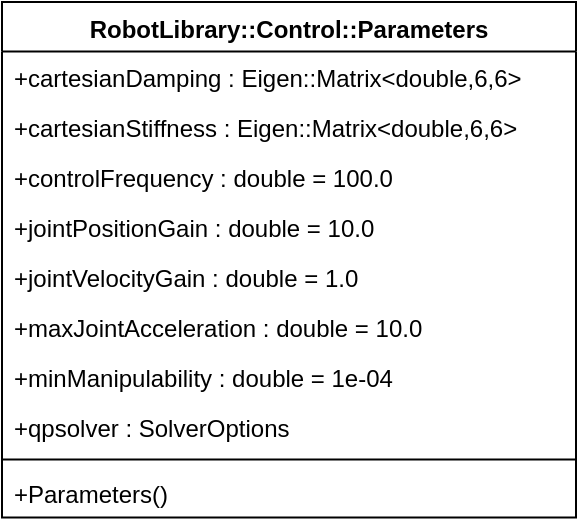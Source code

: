 <mxfile version="22.1.2" type="device" pages="3">
  <diagram id="FQdJzRD--6ONu7JnPp8p" name="Parameters">
    <mxGraphModel dx="884" dy="563" grid="1" gridSize="10" guides="1" tooltips="1" connect="1" arrows="1" fold="1" page="1" pageScale="1" pageWidth="827" pageHeight="1169" math="0" shadow="0">
      <root>
        <mxCell id="0" />
        <mxCell id="1" parent="0" />
        <mxCell id="tZS2fEgcHLsBQvdGU5sw-1" value="RobotLibrary::Control::Parameters" style="swimlane;fontStyle=1;align=center;verticalAlign=top;childLayout=stackLayout;horizontal=1;startSize=24.7;horizontalStack=0;resizeParent=1;resizeParentMax=0;resizeLast=0;collapsible=0;marginBottom=0;" parent="1" vertex="1">
          <mxGeometry x="50" y="60" width="287" height="257.7" as="geometry" />
        </mxCell>
        <mxCell id="tZS2fEgcHLsBQvdGU5sw-8" value="+cartesianDamping : Eigen::Matrix&lt;double,6,6&gt;" style="text;strokeColor=none;fillColor=none;align=left;verticalAlign=top;spacingLeft=4;spacingRight=4;overflow=hidden;rotatable=0;points=[[0,0.5],[1,0.5]];portConstraint=eastwest;" parent="tZS2fEgcHLsBQvdGU5sw-1" vertex="1">
          <mxGeometry y="24.7" width="287" height="25" as="geometry" />
        </mxCell>
        <mxCell id="tZS2fEgcHLsBQvdGU5sw-7" value="+cartesianStiffness : Eigen::Matrix&lt;double,6,6&gt;" style="text;strokeColor=none;fillColor=none;align=left;verticalAlign=top;spacingLeft=4;spacingRight=4;overflow=hidden;rotatable=0;points=[[0,0.5],[1,0.5]];portConstraint=eastwest;" parent="tZS2fEgcHLsBQvdGU5sw-1" vertex="1">
          <mxGeometry y="49.7" width="287" height="25" as="geometry" />
        </mxCell>
        <mxCell id="tZS2fEgcHLsBQvdGU5sw-2" value="+controlFrequency : double = 100.0" style="text;strokeColor=none;fillColor=none;align=left;verticalAlign=top;spacingLeft=4;spacingRight=4;overflow=hidden;rotatable=0;points=[[0,0.5],[1,0.5]];portConstraint=eastwest;" parent="tZS2fEgcHLsBQvdGU5sw-1" vertex="1">
          <mxGeometry y="74.7" width="287" height="25" as="geometry" />
        </mxCell>
        <mxCell id="tZS2fEgcHLsBQvdGU5sw-3" value="+jointPositionGain : double = 10.0" style="text;strokeColor=none;fillColor=none;align=left;verticalAlign=top;spacingLeft=4;spacingRight=4;overflow=hidden;rotatable=0;points=[[0,0.5],[1,0.5]];portConstraint=eastwest;" parent="tZS2fEgcHLsBQvdGU5sw-1" vertex="1">
          <mxGeometry y="99.7" width="287" height="25" as="geometry" />
        </mxCell>
        <mxCell id="tZS2fEgcHLsBQvdGU5sw-4" value="+jointVelocityGain : double = 1.0" style="text;strokeColor=none;fillColor=none;align=left;verticalAlign=top;spacingLeft=4;spacingRight=4;overflow=hidden;rotatable=0;points=[[0,0.5],[1,0.5]];portConstraint=eastwest;" parent="tZS2fEgcHLsBQvdGU5sw-1" vertex="1">
          <mxGeometry y="124.7" width="287" height="25" as="geometry" />
        </mxCell>
        <mxCell id="tZS2fEgcHLsBQvdGU5sw-6" value="+maxJointAcceleration : double = 10.0" style="text;strokeColor=none;fillColor=none;align=left;verticalAlign=top;spacingLeft=4;spacingRight=4;overflow=hidden;rotatable=0;points=[[0,0.5],[1,0.5]];portConstraint=eastwest;" parent="tZS2fEgcHLsBQvdGU5sw-1" vertex="1">
          <mxGeometry y="149.7" width="287" height="25" as="geometry" />
        </mxCell>
        <mxCell id="tZS2fEgcHLsBQvdGU5sw-5" value="+minManipulability : double = 1e-04" style="text;strokeColor=none;fillColor=none;align=left;verticalAlign=top;spacingLeft=4;spacingRight=4;overflow=hidden;rotatable=0;points=[[0,0.5],[1,0.5]];portConstraint=eastwest;" parent="tZS2fEgcHLsBQvdGU5sw-1" vertex="1">
          <mxGeometry y="174.7" width="287" height="25" as="geometry" />
        </mxCell>
        <mxCell id="tZS2fEgcHLsBQvdGU5sw-9" value="+qpsolver : SolverOptions" style="text;strokeColor=none;fillColor=none;align=left;verticalAlign=top;spacingLeft=4;spacingRight=4;overflow=hidden;rotatable=0;points=[[0,0.5],[1,0.5]];portConstraint=eastwest;" parent="tZS2fEgcHLsBQvdGU5sw-1" vertex="1">
          <mxGeometry y="199.7" width="287" height="25" as="geometry" />
        </mxCell>
        <mxCell id="tZS2fEgcHLsBQvdGU5sw-10" style="line;strokeWidth=1;fillColor=none;align=left;verticalAlign=middle;spacingTop=-1;spacingLeft=3;spacingRight=3;rotatable=0;labelPosition=right;points=[];portConstraint=eastwest;strokeColor=inherit;" parent="tZS2fEgcHLsBQvdGU5sw-1" vertex="1">
          <mxGeometry y="224.7" width="287" height="8" as="geometry" />
        </mxCell>
        <mxCell id="tZS2fEgcHLsBQvdGU5sw-11" value="+Parameters()" style="text;strokeColor=none;fillColor=none;align=left;verticalAlign=top;spacingLeft=4;spacingRight=4;overflow=hidden;rotatable=0;points=[[0,0.5],[1,0.5]];portConstraint=eastwest;" parent="tZS2fEgcHLsBQvdGU5sw-1" vertex="1">
          <mxGeometry y="232.7" width="287" height="25" as="geometry" />
        </mxCell>
      </root>
    </mxGraphModel>
  </diagram>
  <diagram name="SerialLinkBase" id="S2h_ZQmrx3T9z0P8xpj5">
    <mxGraphModel dx="884" dy="563" grid="1" gridSize="10" guides="1" tooltips="1" connect="1" arrows="1" fold="1" page="1" pageScale="1" pageWidth="827" pageHeight="1169" math="0" shadow="0">
      <root>
        <mxCell id="0" />
        <mxCell id="1" parent="0" />
        <mxCell id="cwrhPxI-1V7dXrqJGJlZ-188" value="RobotLibrary::Model::KinematicTree" style="swimlane;fontStyle=1;align=center;verticalAlign=top;childLayout=stackLayout;horizontal=1;startSize=26;horizontalStack=0;resizeParent=1;resizeParentMax=0;resizeLast=0;collapsible=1;marginBottom=0;whiteSpace=wrap;html=1;" parent="1" vertex="1" collapsed="1">
          <mxGeometry x="10" y="10" width="250" height="30" as="geometry">
            <mxRectangle x="280" y="900" width="280" height="86" as="alternateBounds" />
          </mxGeometry>
        </mxCell>
        <mxCell id="cwrhPxI-1V7dXrqJGJlZ-189" value="+ field: type" style="text;strokeColor=none;fillColor=none;align=left;verticalAlign=top;spacingLeft=4;spacingRight=4;overflow=hidden;rotatable=0;points=[[0,0.5],[1,0.5]];portConstraint=eastwest;whiteSpace=wrap;html=1;" parent="cwrhPxI-1V7dXrqJGJlZ-188" vertex="1">
          <mxGeometry y="26" width="280" height="26" as="geometry" />
        </mxCell>
        <mxCell id="cwrhPxI-1V7dXrqJGJlZ-190" value="" style="line;strokeWidth=1;fillColor=none;align=left;verticalAlign=middle;spacingTop=-1;spacingLeft=3;spacingRight=3;rotatable=0;labelPosition=right;points=[];portConstraint=eastwest;strokeColor=inherit;" parent="cwrhPxI-1V7dXrqJGJlZ-188" vertex="1">
          <mxGeometry y="52" width="280" height="8" as="geometry" />
        </mxCell>
        <mxCell id="cwrhPxI-1V7dXrqJGJlZ-191" value="+ method(type): type" style="text;strokeColor=none;fillColor=none;align=left;verticalAlign=top;spacingLeft=4;spacingRight=4;overflow=hidden;rotatable=0;points=[[0,0.5],[1,0.5]];portConstraint=eastwest;whiteSpace=wrap;html=1;" parent="cwrhPxI-1V7dXrqJGJlZ-188" vertex="1">
          <mxGeometry y="60" width="280" height="26" as="geometry" />
        </mxCell>
        <mxCell id="lIEJoRiZzl8ux1o-gNhp-1" value="QPSolver&amp;lt;double&amp;gt;" style="swimlane;fontStyle=1;align=center;verticalAlign=top;childLayout=stackLayout;horizontal=1;startSize=26;horizontalStack=0;resizeParent=1;resizeParentMax=0;resizeLast=0;collapsible=1;marginBottom=0;whiteSpace=wrap;html=1;" parent="1" vertex="1" collapsed="1">
          <mxGeometry x="341" y="10" width="150" height="30" as="geometry">
            <mxRectangle x="280" y="900" width="280" height="86" as="alternateBounds" />
          </mxGeometry>
        </mxCell>
        <mxCell id="lIEJoRiZzl8ux1o-gNhp-2" value="+ field: type" style="text;strokeColor=none;fillColor=none;align=left;verticalAlign=top;spacingLeft=4;spacingRight=4;overflow=hidden;rotatable=0;points=[[0,0.5],[1,0.5]];portConstraint=eastwest;whiteSpace=wrap;html=1;" parent="lIEJoRiZzl8ux1o-gNhp-1" vertex="1">
          <mxGeometry y="26" width="280" height="26" as="geometry" />
        </mxCell>
        <mxCell id="lIEJoRiZzl8ux1o-gNhp-3" value="" style="line;strokeWidth=1;fillColor=none;align=left;verticalAlign=middle;spacingTop=-1;spacingLeft=3;spacingRight=3;rotatable=0;labelPosition=right;points=[];portConstraint=eastwest;strokeColor=inherit;" parent="lIEJoRiZzl8ux1o-gNhp-1" vertex="1">
          <mxGeometry y="52" width="280" height="8" as="geometry" />
        </mxCell>
        <mxCell id="lIEJoRiZzl8ux1o-gNhp-4" value="+ method(type): type" style="text;strokeColor=none;fillColor=none;align=left;verticalAlign=top;spacingLeft=4;spacingRight=4;overflow=hidden;rotatable=0;points=[[0,0.5],[1,0.5]];portConstraint=eastwest;whiteSpace=wrap;html=1;" parent="lIEJoRiZzl8ux1o-gNhp-1" vertex="1">
          <mxGeometry y="60" width="280" height="26" as="geometry" />
        </mxCell>
        <mxCell id="lIEJoRiZzl8ux1o-gNhp-6" style="edgeStyle=orthogonalEdgeStyle;rounded=0;orthogonalLoop=1;jettySize=auto;html=1;" parent="1" source="cwrhPxI-1V7dXrqJGJlZ-188" edge="1">
          <mxGeometry relative="1" as="geometry">
            <mxPoint x="135" y="80" as="targetPoint" />
          </mxGeometry>
        </mxCell>
        <mxCell id="lIEJoRiZzl8ux1o-gNhp-7" style="edgeStyle=orthogonalEdgeStyle;rounded=0;orthogonalLoop=1;jettySize=auto;html=1;entryX=0.428;entryY=0.001;entryDx=0;entryDy=0;entryPerimeter=0;" parent="1" source="lIEJoRiZzl8ux1o-gNhp-1" target="gg2wjtjJpoO7n8ZGzs-S-1" edge="1">
          <mxGeometry relative="1" as="geometry">
            <mxPoint x="364.6" y="81.79" as="targetPoint" />
          </mxGeometry>
        </mxCell>
        <mxCell id="gg2wjtjJpoO7n8ZGzs-S-1" value="RobotLibrary::Control::SerialLinkBase" style="swimlane;fontStyle=1;align=center;verticalAlign=top;childLayout=stackLayout;horizontal=1;startSize=22.771;horizontalStack=0;resizeParent=1;resizeParentMax=0;resizeLast=0;collapsible=0;marginBottom=0;" parent="1" vertex="1">
          <mxGeometry x="10" y="78" width="950" height="812.771" as="geometry" />
        </mxCell>
        <mxCell id="gg2wjtjJpoO7n8ZGzs-S-10" value="-_cartesianDamping : Eigen::Matrix&lt;double,6,6&gt;" style="text;strokeColor=none;fillColor=none;align=left;verticalAlign=top;spacingLeft=4;spacingRight=4;overflow=hidden;rotatable=0;points=[[0,0.5],[1,0.5]];portConstraint=eastwest;" parent="gg2wjtjJpoO7n8ZGzs-S-1" vertex="1">
          <mxGeometry y="22.771" width="950" height="23" as="geometry" />
        </mxCell>
        <mxCell id="gg2wjtjJpoO7n8ZGzs-S-9" value="-_cartesianStiffness : Eigen::Matrix&lt;double,6,6&gt;" style="text;strokeColor=none;fillColor=none;align=left;verticalAlign=top;spacingLeft=4;spacingRight=4;overflow=hidden;rotatable=0;points=[[0,0.5],[1,0.5]];portConstraint=eastwest;" parent="gg2wjtjJpoO7n8ZGzs-S-1" vertex="1">
          <mxGeometry y="45.771" width="950" height="23" as="geometry" />
        </mxCell>
        <mxCell id="gg2wjtjJpoO7n8ZGzs-S-8" value="-_controlFrequency : double" style="text;strokeColor=none;fillColor=none;align=left;verticalAlign=top;spacingLeft=4;spacingRight=4;overflow=hidden;rotatable=0;points=[[0,0.5],[1,0.5]];portConstraint=eastwest;" parent="gg2wjtjJpoO7n8ZGzs-S-1" vertex="1">
          <mxGeometry y="68.771" width="950" height="23" as="geometry" />
        </mxCell>
        <mxCell id="gg2wjtjJpoO7n8ZGzs-S-13" value="-_constraintMatrix : Eigen::MatrixXd" style="text;strokeColor=none;fillColor=none;align=left;verticalAlign=top;spacingLeft=4;spacingRight=4;overflow=hidden;rotatable=0;points=[[0,0.5],[1,0.5]];portConstraint=eastwest;" parent="gg2wjtjJpoO7n8ZGzs-S-1" vertex="1">
          <mxGeometry y="91.771" width="950" height="23" as="geometry" />
        </mxCell>
        <mxCell id="gg2wjtjJpoO7n8ZGzs-S-14" value="-_constraintVector : Eigen::VectorXd" style="text;strokeColor=none;fillColor=none;align=left;verticalAlign=top;spacingLeft=4;spacingRight=4;overflow=hidden;rotatable=0;points=[[0,0.5],[1,0.5]];portConstraint=eastwest;" parent="gg2wjtjJpoO7n8ZGzs-S-1" vertex="1">
          <mxGeometry y="114.771" width="950" height="23" as="geometry" />
        </mxCell>
        <mxCell id="gg2wjtjJpoO7n8ZGzs-S-18" value="-_endpointFrame : RobotLibrary::Model::ReferenceFrame*" style="text;strokeColor=none;fillColor=none;align=left;verticalAlign=top;spacingLeft=4;spacingRight=4;overflow=hidden;rotatable=0;points=[[0,0.5],[1,0.5]];portConstraint=eastwest;" parent="gg2wjtjJpoO7n8ZGzs-S-1" vertex="1">
          <mxGeometry y="137.771" width="950" height="23" as="geometry" />
        </mxCell>
        <mxCell id="gg2wjtjJpoO7n8ZGzs-S-17" value="-_endpointPose : RobotLibrary::Model::Pose" style="text;strokeColor=none;fillColor=none;align=left;verticalAlign=top;spacingLeft=4;spacingRight=4;overflow=hidden;rotatable=0;points=[[0,0.5],[1,0.5]];portConstraint=eastwest;" parent="gg2wjtjJpoO7n8ZGzs-S-1" vertex="1">
          <mxGeometry y="160.771" width="950" height="23" as="geometry" />
        </mxCell>
        <mxCell id="gg2wjtjJpoO7n8ZGzs-S-12" value="-_forceEllipsoid : Eigen::Matrix&lt;double,6,6&gt;" style="text;strokeColor=none;fillColor=none;align=left;verticalAlign=top;spacingLeft=4;spacingRight=4;overflow=hidden;rotatable=0;points=[[0,0.5],[1,0.5]];portConstraint=eastwest;" parent="gg2wjtjJpoO7n8ZGzs-S-1" vertex="1">
          <mxGeometry y="183.771" width="950" height="23" as="geometry" />
        </mxCell>
        <mxCell id="gg2wjtjJpoO7n8ZGzs-S-11" value="-_jacobianMatrix : Eigen::Matrix&lt;double,6,Eigen::Dynamic&gt;" style="text;strokeColor=none;fillColor=none;align=left;verticalAlign=top;spacingLeft=4;spacingRight=4;overflow=hidden;rotatable=0;points=[[0,0.5],[1,0.5]];portConstraint=eastwest;" parent="gg2wjtjJpoO7n8ZGzs-S-1" vertex="1">
          <mxGeometry y="206.771" width="950" height="23" as="geometry" />
        </mxCell>
        <mxCell id="gg2wjtjJpoO7n8ZGzs-S-3" value="-_jointPositionGain : double" style="text;strokeColor=none;fillColor=none;align=left;verticalAlign=top;spacingLeft=4;spacingRight=4;overflow=hidden;rotatable=0;points=[[0,0.5],[1,0.5]];portConstraint=eastwest;" parent="gg2wjtjJpoO7n8ZGzs-S-1" vertex="1">
          <mxGeometry y="229.771" width="950" height="23" as="geometry" />
        </mxCell>
        <mxCell id="gg2wjtjJpoO7n8ZGzs-S-4" value="-_jointVelocityGain : double" style="text;strokeColor=none;fillColor=none;align=left;verticalAlign=top;spacingLeft=4;spacingRight=4;overflow=hidden;rotatable=0;points=[[0,0.5],[1,0.5]];portConstraint=eastwest;" parent="gg2wjtjJpoO7n8ZGzs-S-1" vertex="1">
          <mxGeometry y="252.771" width="950" height="23" as="geometry" />
        </mxCell>
        <mxCell id="gg2wjtjJpoO7n8ZGzs-S-5" value="-_manipulability : double" style="text;strokeColor=none;fillColor=none;align=left;verticalAlign=top;spacingLeft=4;spacingRight=4;overflow=hidden;rotatable=0;points=[[0,0.5],[1,0.5]];portConstraint=eastwest;" parent="gg2wjtjJpoO7n8ZGzs-S-1" vertex="1">
          <mxGeometry y="275.771" width="950" height="23" as="geometry" />
        </mxCell>
        <mxCell id="gg2wjtjJpoO7n8ZGzs-S-7" value="-_maxJointAcceleration : double" style="text;strokeColor=none;fillColor=none;align=left;verticalAlign=top;spacingLeft=4;spacingRight=4;overflow=hidden;rotatable=0;points=[[0,0.5],[1,0.5]];portConstraint=eastwest;" parent="gg2wjtjJpoO7n8ZGzs-S-1" vertex="1">
          <mxGeometry y="298.771" width="950" height="23" as="geometry" />
        </mxCell>
        <mxCell id="gg2wjtjJpoO7n8ZGzs-S-6" value="-_minManipulability : double" style="text;strokeColor=none;fillColor=none;align=left;verticalAlign=top;spacingLeft=4;spacingRight=4;overflow=hidden;rotatable=0;points=[[0,0.5],[1,0.5]];portConstraint=eastwest;" parent="gg2wjtjJpoO7n8ZGzs-S-1" vertex="1">
          <mxGeometry y="321.771" width="950" height="23" as="geometry" />
        </mxCell>
        <mxCell id="gg2wjtjJpoO7n8ZGzs-S-16" value="-_model : std::shared_ptr&lt;RobotLibrary::Model::KinematicTree&gt;" style="text;strokeColor=none;fillColor=none;align=left;verticalAlign=top;spacingLeft=4;spacingRight=4;overflow=hidden;rotatable=0;points=[[0,0.5],[1,0.5]];portConstraint=eastwest;" parent="gg2wjtjJpoO7n8ZGzs-S-1" vertex="1">
          <mxGeometry y="344.771" width="950" height="23" as="geometry" />
        </mxCell>
        <mxCell id="gg2wjtjJpoO7n8ZGzs-S-15" value="-_redundantTask : Eigen::VectorXd" style="text;strokeColor=none;fillColor=none;align=left;verticalAlign=top;spacingLeft=4;spacingRight=4;overflow=hidden;rotatable=0;points=[[0,0.5],[1,0.5]];portConstraint=eastwest;" parent="gg2wjtjJpoO7n8ZGzs-S-1" vertex="1">
          <mxGeometry y="367.771" width="950" height="23" as="geometry" />
        </mxCell>
        <mxCell id="gg2wjtjJpoO7n8ZGzs-S-2" value="-_redundantTaskSet : bool" style="text;strokeColor=none;fillColor=none;align=left;verticalAlign=top;spacingLeft=4;spacingRight=4;overflow=hidden;rotatable=0;points=[[0,0.5],[1,0.5]];portConstraint=eastwest;" parent="gg2wjtjJpoO7n8ZGzs-S-1" vertex="1">
          <mxGeometry y="390.771" width="950" height="23" as="geometry" />
        </mxCell>
        <mxCell id="gg2wjtjJpoO7n8ZGzs-S-19" style="line;strokeWidth=1;fillColor=none;align=left;verticalAlign=middle;spacingTop=-1;spacingLeft=3;spacingRight=3;rotatable=0;labelPosition=right;points=[];portConstraint=eastwest;strokeColor=inherit;" parent="gg2wjtjJpoO7n8ZGzs-S-1" vertex="1">
          <mxGeometry y="413.771" width="950" height="8" as="geometry" />
        </mxCell>
        <mxCell id="gg2wjtjJpoO7n8ZGzs-S-20" value="+SerialLinkBase(model: std::shared_ptr&lt;RobotLibrary::Model::KinematicTree&gt;, endpointName: std::string, parameters: RobotLibrary::Control::Parameters)" style="text;strokeColor=none;fillColor=none;align=left;verticalAlign=top;spacingLeft=4;spacingRight=4;overflow=hidden;rotatable=0;points=[[0,0.5],[1,0.5]];portConstraint=eastwest;" parent="gg2wjtjJpoO7n8ZGzs-S-1" vertex="1">
          <mxGeometry y="421.771" width="950" height="23" as="geometry" />
        </mxCell>
        <mxCell id="gg2wjtjJpoO7n8ZGzs-S-36" value="+compute_control_limits(jointNumber: unsigned int) : RobotLibrary::Model::Limits" style="text;strokeColor=none;fillColor=none;align=left;verticalAlign=top;spacingLeft=4;spacingRight=4;overflow=hidden;rotatable=0;points=[[0,0.5],[1,0.5]];portConstraint=eastwest;" parent="gg2wjtjJpoO7n8ZGzs-S-1" vertex="1">
          <mxGeometry y="444.771" width="950" height="23" as="geometry" />
        </mxCell>
        <mxCell id="gg2wjtjJpoO7n8ZGzs-S-27" value="+endpoint_pose() : RobotLibrary::Model::Pose" style="text;strokeColor=none;fillColor=none;align=left;verticalAlign=top;spacingLeft=4;spacingRight=4;overflow=hidden;rotatable=0;points=[[0,0.5],[1,0.5]];portConstraint=eastwest;" parent="gg2wjtjJpoO7n8ZGzs-S-1" vertex="1">
          <mxGeometry y="467.771" width="950" height="23" as="geometry" />
        </mxCell>
        <mxCell id="gg2wjtjJpoO7n8ZGzs-S-28" value="+endpoint_velocity() : Eigen::Vector&lt;double,6&gt;" style="text;strokeColor=none;fillColor=none;align=left;verticalAlign=top;spacingLeft=4;spacingRight=4;overflow=hidden;rotatable=0;points=[[0,0.5],[1,0.5]];portConstraint=eastwest;" parent="gg2wjtjJpoO7n8ZGzs-S-1" vertex="1">
          <mxGeometry y="490.771" width="950" height="23" as="geometry" />
        </mxCell>
        <mxCell id="gg2wjtjJpoO7n8ZGzs-S-35" value="+frequency() : double" style="text;strokeColor=none;fillColor=none;align=left;verticalAlign=top;spacingLeft=4;spacingRight=4;overflow=hidden;rotatable=0;points=[[0,0.5],[1,0.5]];portConstraint=eastwest;" parent="gg2wjtjJpoO7n8ZGzs-S-1" vertex="1">
          <mxGeometry y="513.771" width="950" height="23" as="geometry" />
        </mxCell>
        <mxCell id="gg2wjtjJpoO7n8ZGzs-S-33" value="+is_singular() : bool" style="text;strokeColor=none;fillColor=none;align=left;verticalAlign=top;spacingLeft=4;spacingRight=4;overflow=hidden;rotatable=0;points=[[0,0.5],[1,0.5]];portConstraint=eastwest;" parent="gg2wjtjJpoO7n8ZGzs-S-1" vertex="1">
          <mxGeometry y="536.771" width="950" height="23" as="geometry" />
        </mxCell>
        <mxCell id="gg2wjtjJpoO7n8ZGzs-S-29" value="+jacobian() : Eigen::Matrix&lt;double,6,Eigen::Dynamic&gt;" style="text;strokeColor=none;fillColor=none;align=left;verticalAlign=top;spacingLeft=4;spacingRight=4;overflow=hidden;rotatable=0;points=[[0,0.5],[1,0.5]];portConstraint=eastwest;" parent="gg2wjtjJpoO7n8ZGzs-S-1" vertex="1">
          <mxGeometry y="559.771" width="950" height="23" as="geometry" />
        </mxCell>
        <mxCell id="gg2wjtjJpoO7n8ZGzs-S-25" value="+manipulability() : double" style="text;strokeColor=none;fillColor=none;align=left;verticalAlign=top;spacingLeft=4;spacingRight=4;overflow=hidden;rotatable=0;points=[[0,0.5],[1,0.5]];portConstraint=eastwest;" parent="gg2wjtjJpoO7n8ZGzs-S-1" vertex="1">
          <mxGeometry y="582.771" width="950" height="23" as="geometry" />
        </mxCell>
        <mxCell id="gg2wjtjJpoO7n8ZGzs-S-26" value="+manipulability_gradient() : Eigen::VectorXd" style="text;strokeColor=none;fillColor=none;align=left;verticalAlign=top;spacingLeft=4;spacingRight=4;overflow=hidden;rotatable=0;points=[[0,0.5],[1,0.5]];portConstraint=eastwest;" parent="gg2wjtjJpoO7n8ZGzs-S-1" vertex="1">
          <mxGeometry y="605.771" width="950" height="23" as="geometry" />
        </mxCell>
        <mxCell id="gg2wjtjJpoO7n8ZGzs-S-34" value="+model() : std::shared_ptr&lt;RobotLibrary::Model::KinematicTree&gt;" style="text;strokeColor=none;fillColor=none;align=left;verticalAlign=top;spacingLeft=4;spacingRight=4;overflow=hidden;rotatable=0;points=[[0,0.5],[1,0.5]];portConstraint=eastwest;" parent="gg2wjtjJpoO7n8ZGzs-S-1" vertex="1">
          <mxGeometry y="628.771" width="950" height="23" as="geometry" />
        </mxCell>
        <mxCell id="gg2wjtjJpoO7n8ZGzs-S-31" value="+set_control_parameters(parameters: RobotLibrary::Control::Parameters)" style="text;strokeColor=none;fillColor=none;align=left;verticalAlign=top;spacingLeft=4;spacingRight=4;overflow=hidden;rotatable=0;points=[[0,0.5],[1,0.5]];portConstraint=eastwest;" parent="gg2wjtjJpoO7n8ZGzs-S-1" vertex="1">
          <mxGeometry y="651.771" width="950" height="23" as="geometry" />
        </mxCell>
        <mxCell id="gg2wjtjJpoO7n8ZGzs-S-32" value="+set_redundant_task(task: Eigen::VectorXd) : bool" style="text;strokeColor=none;fillColor=none;align=left;verticalAlign=top;spacingLeft=4;spacingRight=4;overflow=hidden;rotatable=0;points=[[0,0.5],[1,0.5]];portConstraint=eastwest;" parent="gg2wjtjJpoO7n8ZGzs-S-1" vertex="1">
          <mxGeometry y="674.771" width="950" height="23" as="geometry" />
        </mxCell>
        <mxCell id="gg2wjtjJpoO7n8ZGzs-S-21" value="+resolve_endpoint_motion(endpointMotion: Eigen::Vector&lt;double,6&gt;) : Eigen::VectorXd" style="text;strokeColor=none;fillColor=none;align=left;verticalAlign=top;spacingLeft=4;spacingRight=4;overflow=hidden;rotatable=0;points=[[0,0.5],[1,0.5]];portConstraint=eastwest;" parent="gg2wjtjJpoO7n8ZGzs-S-1" vertex="1">
          <mxGeometry y="697.771" width="950" height="23" as="geometry" />
        </mxCell>
        <mxCell id="gg2wjtjJpoO7n8ZGzs-S-22" value="+resolve_endpoint_twist(twist: Eigen::Vector&lt;double,6&gt;) : Eigen::VectorXd" style="text;strokeColor=none;fillColor=none;align=left;verticalAlign=top;spacingLeft=4;spacingRight=4;overflow=hidden;rotatable=0;points=[[0,0.5],[1,0.5]];portConstraint=eastwest;" parent="gg2wjtjJpoO7n8ZGzs-S-1" vertex="1">
          <mxGeometry y="720.771" width="950" height="23" as="geometry" />
        </mxCell>
        <mxCell id="gg2wjtjJpoO7n8ZGzs-S-23" value="+track_endpoint_trajectory(desiredPose: RobotLibrary::Model::Pose, desiredVelocity: Eigen::Vector&lt;double,6&gt;, desiredAcceleration: Eigen::Vector&lt;double,6&gt;) : Eigen::VectorXd" style="text;strokeColor=none;fillColor=none;align=left;verticalAlign=top;spacingLeft=4;spacingRight=4;overflow=hidden;rotatable=0;points=[[0,0.5],[1,0.5]];portConstraint=eastwest;" parent="gg2wjtjJpoO7n8ZGzs-S-1" vertex="1">
          <mxGeometry y="743.771" width="950" height="23" as="geometry" />
        </mxCell>
        <mxCell id="gg2wjtjJpoO7n8ZGzs-S-24" value="+track_joint_trajectory(desiredPosition: Eigen::VectorXd, desiredVelocity: Eigen::VectorXd, desiredAcceleration: Eigen::VectorXd) : Eigen::VectorXd" style="text;strokeColor=none;fillColor=none;align=left;verticalAlign=top;spacingLeft=4;spacingRight=4;overflow=hidden;rotatable=0;points=[[0,0.5],[1,0.5]];portConstraint=eastwest;" parent="gg2wjtjJpoO7n8ZGzs-S-1" vertex="1">
          <mxGeometry y="766.771" width="950" height="23" as="geometry" />
        </mxCell>
        <mxCell id="gg2wjtjJpoO7n8ZGzs-S-30" value="+update()" style="text;strokeColor=none;fillColor=none;align=left;verticalAlign=top;spacingLeft=4;spacingRight=4;overflow=hidden;rotatable=0;points=[[0,0.5],[1,0.5]];portConstraint=eastwest;" parent="gg2wjtjJpoO7n8ZGzs-S-1" vertex="1">
          <mxGeometry y="789.771" width="950" height="23" as="geometry" />
        </mxCell>
        <mxCell id="CALevjkcCa4w-j6Ib7r5-1" value="RobotLibrary::Control::Parameters" style="swimlane;fontStyle=1;align=center;verticalAlign=top;childLayout=stackLayout;horizontal=1;startSize=26;horizontalStack=0;resizeParent=1;resizeParentMax=0;resizeLast=0;collapsible=1;marginBottom=0;whiteSpace=wrap;html=1;" parent="1" vertex="1" collapsed="1">
          <mxGeometry x="550" y="10" width="220" height="30" as="geometry">
            <mxRectangle x="280" y="900" width="280" height="86" as="alternateBounds" />
          </mxGeometry>
        </mxCell>
        <mxCell id="CALevjkcCa4w-j6Ib7r5-2" value="+ field: type" style="text;strokeColor=none;fillColor=none;align=left;verticalAlign=top;spacingLeft=4;spacingRight=4;overflow=hidden;rotatable=0;points=[[0,0.5],[1,0.5]];portConstraint=eastwest;whiteSpace=wrap;html=1;" parent="CALevjkcCa4w-j6Ib7r5-1" vertex="1">
          <mxGeometry y="26" width="280" height="26" as="geometry" />
        </mxCell>
        <mxCell id="CALevjkcCa4w-j6Ib7r5-3" value="" style="line;strokeWidth=1;fillColor=none;align=left;verticalAlign=middle;spacingTop=-1;spacingLeft=3;spacingRight=3;rotatable=0;labelPosition=right;points=[];portConstraint=eastwest;strokeColor=inherit;" parent="CALevjkcCa4w-j6Ib7r5-1" vertex="1">
          <mxGeometry y="52" width="280" height="8" as="geometry" />
        </mxCell>
        <mxCell id="CALevjkcCa4w-j6Ib7r5-4" value="+ method(type): type" style="text;strokeColor=none;fillColor=none;align=left;verticalAlign=top;spacingLeft=4;spacingRight=4;overflow=hidden;rotatable=0;points=[[0,0.5],[1,0.5]];portConstraint=eastwest;whiteSpace=wrap;html=1;" parent="CALevjkcCa4w-j6Ib7r5-1" vertex="1">
          <mxGeometry y="60" width="280" height="26" as="geometry" />
        </mxCell>
        <mxCell id="CALevjkcCa4w-j6Ib7r5-5" style="edgeStyle=orthogonalEdgeStyle;rounded=0;orthogonalLoop=1;jettySize=auto;html=1;exitX=0.5;exitY=1;exitDx=0;exitDy=0;entryX=0.684;entryY=0.002;entryDx=0;entryDy=0;entryPerimeter=0;" parent="1" source="CALevjkcCa4w-j6Ib7r5-1" target="gg2wjtjJpoO7n8ZGzs-S-1" edge="1">
          <mxGeometry relative="1" as="geometry" />
        </mxCell>
      </root>
    </mxGraphModel>
  </diagram>
  <diagram id="0Fa5bVee6Qqv2Jy7pKLX" name="SerialKinematicControl">
    <mxGraphModel dx="884" dy="563" grid="1" gridSize="10" guides="1" tooltips="1" connect="1" arrows="1" fold="1" page="1" pageScale="1" pageWidth="827" pageHeight="1169" math="0" shadow="0">
      <root>
        <mxCell id="0" />
        <mxCell id="1" parent="0" />
        <mxCell id="jVb0AHQaYBlftIB5OLtj-1" value="RobotLibrary::Control::SerialKinematicControl" style="swimlane;fontStyle=1;align=center;verticalAlign=top;childLayout=stackLayout;horizontal=1;startSize=24.133;horizontalStack=0;resizeParent=1;resizeParentMax=0;resizeLast=0;collapsible=0;marginBottom=0;" parent="1" vertex="1">
          <mxGeometry x="10" y="80" width="960" height="176.133" as="geometry" />
        </mxCell>
        <mxCell id="jVb0AHQaYBlftIB5OLtj-2" style="line;strokeWidth=1;fillColor=none;align=left;verticalAlign=middle;spacingTop=-1;spacingLeft=3;spacingRight=3;rotatable=0;labelPosition=right;points=[];portConstraint=eastwest;strokeColor=inherit;" parent="jVb0AHQaYBlftIB5OLtj-1" vertex="1">
          <mxGeometry y="24.133" width="960" height="8" as="geometry" />
        </mxCell>
        <mxCell id="jVb0AHQaYBlftIB5OLtj-3" value="+SerialKinematicControl(model : std::shared_ptr&lt;RobotLibrary::Model::KinematicTree&gt;, endpointName : std::string, parameters : RobotLibrary::Control::Parameters)" style="text;strokeColor=none;fillColor=none;align=left;verticalAlign=top;spacingLeft=4;spacingRight=4;overflow=hidden;rotatable=0;points=[[0,0.5],[1,0.5]];portConstraint=eastwest;" parent="jVb0AHQaYBlftIB5OLtj-1" vertex="1">
          <mxGeometry y="32.133" width="960" height="24" as="geometry" />
        </mxCell>
        <mxCell id="jVb0AHQaYBlftIB5OLtj-8" value="+compute_control_limits(jointNumber : unsigned int) : RobotLibrary::Model::Limits" style="text;strokeColor=none;fillColor=none;align=left;verticalAlign=top;spacingLeft=4;spacingRight=4;overflow=hidden;rotatable=0;points=[[0,0.5],[1,0.5]];portConstraint=eastwest;" parent="jVb0AHQaYBlftIB5OLtj-1" vertex="1">
          <mxGeometry y="56.133" width="960" height="24" as="geometry" />
        </mxCell>
        <mxCell id="jVb0AHQaYBlftIB5OLtj-4" value="+resolve_endpoint_motion(endpointMotion : Eigen::Vector&lt;double,6&gt;) : Eigen::VectorXd" style="text;strokeColor=none;fillColor=none;align=left;verticalAlign=top;spacingLeft=4;spacingRight=4;overflow=hidden;rotatable=0;points=[[0,0.5],[1,0.5]];portConstraint=eastwest;" parent="jVb0AHQaYBlftIB5OLtj-1" vertex="1">
          <mxGeometry y="80.133" width="960" height="24" as="geometry" />
        </mxCell>
        <mxCell id="jVb0AHQaYBlftIB5OLtj-5" value="+resolve_endpoint_twist(twist : Eigen::Vector&lt;double,6&gt;) : Eigen::VectorXd" style="text;strokeColor=none;fillColor=none;align=left;verticalAlign=top;spacingLeft=4;spacingRight=4;overflow=hidden;rotatable=0;points=[[0,0.5],[1,0.5]];portConstraint=eastwest;" parent="jVb0AHQaYBlftIB5OLtj-1" vertex="1">
          <mxGeometry y="104.133" width="960" height="24" as="geometry" />
        </mxCell>
        <mxCell id="jVb0AHQaYBlftIB5OLtj-6" value="+track_endpoint_trajectory(desiredPose : RobotLibrary::Model::Pose, desiredVelocity : Eigen::Vector&lt;double,6&gt;, desiredAcceleration : Eigen::Vector&lt;double,6&gt;) : Eigen::VectorXd" style="text;strokeColor=none;fillColor=none;align=left;verticalAlign=top;spacingLeft=4;spacingRight=4;overflow=hidden;rotatable=0;points=[[0,0.5],[1,0.5]];portConstraint=eastwest;" parent="jVb0AHQaYBlftIB5OLtj-1" vertex="1">
          <mxGeometry y="128.133" width="960" height="24" as="geometry" />
        </mxCell>
        <mxCell id="jVb0AHQaYBlftIB5OLtj-7" value="+track_joint_trajectory(desiredPosition : Eigen::VectorXd, desiredVelocity : Eigen::VectorXd, desiredAcceleration : Eigen::VectorXd) : Eigen::VectorXd" style="text;strokeColor=none;fillColor=none;align=left;verticalAlign=top;spacingLeft=4;spacingRight=4;overflow=hidden;rotatable=0;points=[[0,0.5],[1,0.5]];portConstraint=eastwest;" parent="jVb0AHQaYBlftIB5OLtj-1" vertex="1">
          <mxGeometry y="152.133" width="960" height="24" as="geometry" />
        </mxCell>
        <mxCell id="kGvty6wo6JXY9eoMBjI1-3" style="edgeStyle=orthogonalEdgeStyle;rounded=0;orthogonalLoop=1;jettySize=auto;html=1;entryX=0.5;entryY=0;entryDx=0;entryDy=0;" edge="1" parent="1" source="nO1OwcRXVVudNZyNP-Y--37" target="jVb0AHQaYBlftIB5OLtj-1">
          <mxGeometry relative="1" as="geometry" />
        </mxCell>
        <mxCell id="nO1OwcRXVVudNZyNP-Y--37" value="&lt;b&gt;RobotLibrary::Control::SerialLinkBase&lt;/b&gt;" style="swimlane;fontStyle=0;childLayout=stackLayout;horizontal=1;startSize=26;fillColor=none;horizontalStack=0;resizeParent=1;resizeParentMax=0;resizeLast=0;collapsible=1;marginBottom=0;whiteSpace=wrap;html=1;" parent="1" vertex="1" collapsed="1">
          <mxGeometry x="364.5" y="10" width="251" height="30" as="geometry">
            <mxRectangle x="360" y="270" width="140" height="104" as="alternateBounds" />
          </mxGeometry>
        </mxCell>
        <mxCell id="nO1OwcRXVVudNZyNP-Y--38" value="+ field: type" style="text;strokeColor=none;fillColor=none;align=left;verticalAlign=top;spacingLeft=4;spacingRight=4;overflow=hidden;rotatable=0;points=[[0,0.5],[1,0.5]];portConstraint=eastwest;whiteSpace=wrap;html=1;" parent="nO1OwcRXVVudNZyNP-Y--37" vertex="1">
          <mxGeometry y="26" width="140" height="26" as="geometry" />
        </mxCell>
        <mxCell id="nO1OwcRXVVudNZyNP-Y--39" value="+ field: type" style="text;strokeColor=none;fillColor=none;align=left;verticalAlign=top;spacingLeft=4;spacingRight=4;overflow=hidden;rotatable=0;points=[[0,0.5],[1,0.5]];portConstraint=eastwest;whiteSpace=wrap;html=1;" parent="nO1OwcRXVVudNZyNP-Y--37" vertex="1">
          <mxGeometry y="52" width="140" height="26" as="geometry" />
        </mxCell>
        <mxCell id="nO1OwcRXVVudNZyNP-Y--40" value="+ field: type" style="text;strokeColor=none;fillColor=none;align=left;verticalAlign=top;spacingLeft=4;spacingRight=4;overflow=hidden;rotatable=0;points=[[0,0.5],[1,0.5]];portConstraint=eastwest;whiteSpace=wrap;html=1;" parent="nO1OwcRXVVudNZyNP-Y--37" vertex="1">
          <mxGeometry y="78" width="140" height="26" as="geometry" />
        </mxCell>
      </root>
    </mxGraphModel>
  </diagram>
</mxfile>
